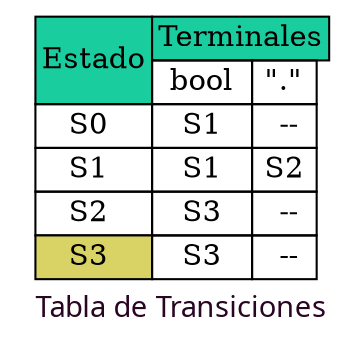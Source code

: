 digraph H {
 dpi=200; 
    graph [label=< <font color= "#290524" face="Impact" size="30">Tabla de Transiciones</font> >];
  parent [
   shape=plaintext
   label=<
     <table border='0' cellborder='1' cellspacing='0'>
       <tr>
            <td bgcolor="#19CD9F"  rowspan="2" colspan="1">Estado</td>
            <td bgcolor="#19CD9F" colspan="999">Terminales</td>
        </tr>
       
               <tr>            <td>bool</td> 
            <td>"."</td> 
        </tr>
        <tr>
            <td  >S0 </td>            <td>S1</td> 
            <td> --</td>
            </tr> 
        <tr>
            <td  >S1 </td>            <td>S1</td> 
            <td>S2</td> 
            </tr> 
        <tr>
            <td  >S2 </td>            <td>S3</td> 
            <td> --</td>
            </tr> 
        <tr>
            <td bgcolor="#D8D364" >S3 </td>            <td>S3</td> 
            <td> --</td>
            </tr> 
     </table>
  >];
}
